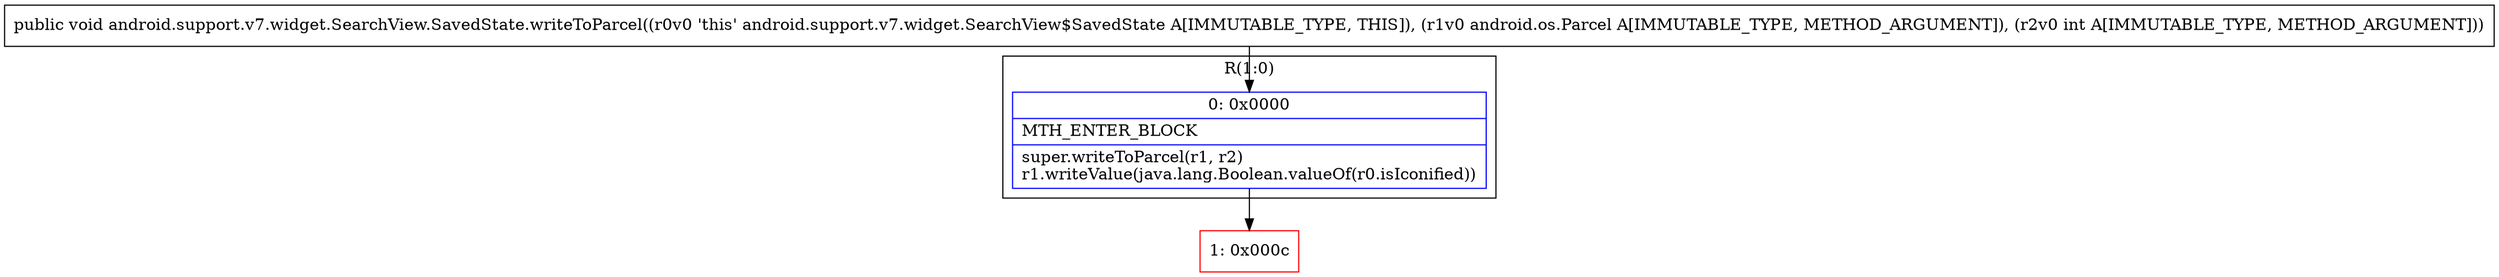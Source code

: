 digraph "CFG forandroid.support.v7.widget.SearchView.SavedState.writeToParcel(Landroid\/os\/Parcel;I)V" {
subgraph cluster_Region_1593602073 {
label = "R(1:0)";
node [shape=record,color=blue];
Node_0 [shape=record,label="{0\:\ 0x0000|MTH_ENTER_BLOCK\l|super.writeToParcel(r1, r2)\lr1.writeValue(java.lang.Boolean.valueOf(r0.isIconified))\l}"];
}
Node_1 [shape=record,color=red,label="{1\:\ 0x000c}"];
MethodNode[shape=record,label="{public void android.support.v7.widget.SearchView.SavedState.writeToParcel((r0v0 'this' android.support.v7.widget.SearchView$SavedState A[IMMUTABLE_TYPE, THIS]), (r1v0 android.os.Parcel A[IMMUTABLE_TYPE, METHOD_ARGUMENT]), (r2v0 int A[IMMUTABLE_TYPE, METHOD_ARGUMENT])) }"];
MethodNode -> Node_0;
Node_0 -> Node_1;
}

